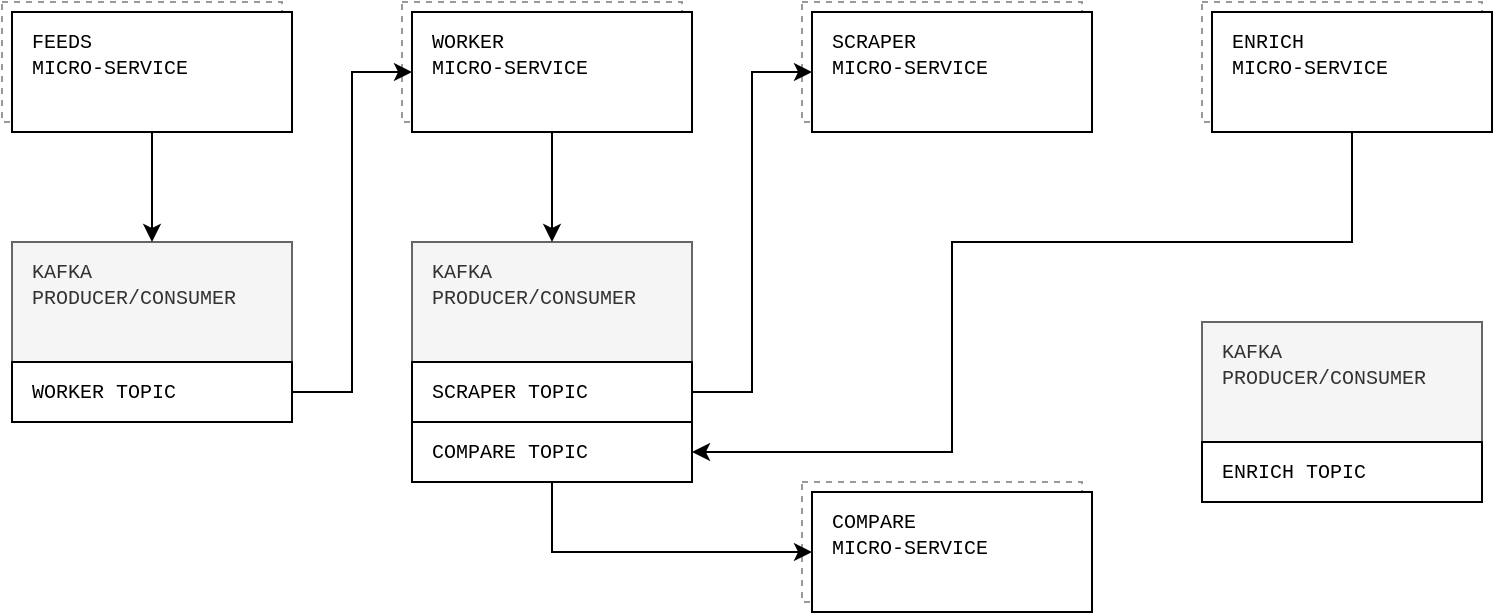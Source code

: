 <mxfile version="18.0.6" type="device"><diagram id="TMlhmZC1oOaea3KWGFp7" name="Page-1"><mxGraphModel dx="981" dy="1347" grid="1" gridSize="10" guides="1" tooltips="1" connect="1" arrows="1" fold="1" page="1" pageScale="1" pageWidth="1600" pageHeight="900" math="0" shadow="0"><root><mxCell id="0"/><mxCell id="1" parent="0"/><mxCell id="rSP-cysgIJSEgpSyjZTW-4" value="" style="group" parent="1" vertex="1" connectable="0"><mxGeometry x="440" y="520" width="145" height="65" as="geometry"/></mxCell><mxCell id="rSP-cysgIJSEgpSyjZTW-5" value="" style="rounded=0;whiteSpace=wrap;html=1;dashed=1;strokeColor=#999999;" parent="rSP-cysgIJSEgpSyjZTW-4" vertex="1"><mxGeometry width="140" height="60" as="geometry"/></mxCell><mxCell id="rSP-cysgIJSEgpSyjZTW-6" value="&lt;font face=&quot;Courier New&quot; style=&quot;font-size: 10px;&quot;&gt;FEEDS&lt;br style=&quot;font-size: 10px;&quot;&gt;MICRO-SERVICE&lt;br style=&quot;font-size: 10px;&quot;&gt;&lt;/font&gt;" style="rounded=0;whiteSpace=wrap;html=1;labelPosition=center;verticalLabelPosition=middle;align=left;verticalAlign=top;horizontal=1;spacing=2;spacingTop=2;spacingLeft=8;fontSize=10;" parent="rSP-cysgIJSEgpSyjZTW-4" vertex="1"><mxGeometry x="5" y="5" width="140" height="60" as="geometry"/></mxCell><mxCell id="qqMF2B4HcTavuVlexJoO-5" value="&lt;font face=&quot;Courier New&quot; style=&quot;font-size: 10px;&quot;&gt;KAFKA&lt;br style=&quot;font-size: 10px;&quot;&gt;PRODUCER/CONSUMER&lt;br style=&quot;font-size: 10px;&quot;&gt;&lt;/font&gt;" style="rounded=0;whiteSpace=wrap;html=1;labelPosition=center;verticalLabelPosition=middle;align=left;verticalAlign=top;horizontal=1;spacing=2;spacingTop=2;spacingLeft=8;fontSize=10;fillColor=#f5f5f5;fontColor=#333333;strokeColor=#666666;" parent="1" vertex="1"><mxGeometry x="645" y="640" width="140" height="60" as="geometry"/></mxCell><mxCell id="qqMF2B4HcTavuVlexJoO-6" value="&lt;font face=&quot;Courier New&quot; style=&quot;font-size: 10px;&quot;&gt;SCRAPER TOPIC&lt;br style=&quot;font-size: 10px;&quot;&gt;&lt;/font&gt;" style="rounded=0;whiteSpace=wrap;html=1;labelPosition=center;verticalLabelPosition=middle;align=left;verticalAlign=top;horizontal=1;spacing=2;spacingTop=2;spacingLeft=8;fontSize=10;" parent="1" vertex="1"><mxGeometry x="645" y="700" width="140" height="30" as="geometry"/></mxCell><mxCell id="EwVJuPAO-Ad2kbLYh3_y-3" value="" style="group" parent="1" vertex="1" connectable="0"><mxGeometry x="840" y="520" width="145" height="65" as="geometry"/></mxCell><mxCell id="EwVJuPAO-Ad2kbLYh3_y-4" value="" style="rounded=0;whiteSpace=wrap;html=1;dashed=1;strokeColor=#999999;" parent="EwVJuPAO-Ad2kbLYh3_y-3" vertex="1"><mxGeometry width="140" height="60" as="geometry"/></mxCell><mxCell id="EwVJuPAO-Ad2kbLYh3_y-5" value="&lt;font face=&quot;Courier New&quot; style=&quot;font-size: 10px;&quot;&gt;SCRAPER&lt;br style=&quot;font-size: 10px;&quot;&gt;MICRO-SERVICE&lt;br style=&quot;font-size: 10px;&quot;&gt;&lt;/font&gt;" style="rounded=0;whiteSpace=wrap;html=1;labelPosition=center;verticalLabelPosition=middle;align=left;verticalAlign=top;horizontal=1;spacing=2;spacingTop=2;spacingLeft=8;fontSize=10;" parent="EwVJuPAO-Ad2kbLYh3_y-3" vertex="1"><mxGeometry x="5" y="5" width="140" height="60" as="geometry"/></mxCell><mxCell id="EwVJuPAO-Ad2kbLYh3_y-7" value="" style="group" parent="1" vertex="1" connectable="0"><mxGeometry x="1040" y="520" width="145" height="65" as="geometry"/></mxCell><mxCell id="EwVJuPAO-Ad2kbLYh3_y-8" value="" style="rounded=0;whiteSpace=wrap;html=1;dashed=1;strokeColor=#999999;" parent="EwVJuPAO-Ad2kbLYh3_y-7" vertex="1"><mxGeometry width="140" height="60" as="geometry"/></mxCell><mxCell id="EwVJuPAO-Ad2kbLYh3_y-9" value="&lt;font face=&quot;Courier New&quot; style=&quot;font-size: 10px;&quot;&gt;ENRICH&lt;br style=&quot;font-size: 10px;&quot;&gt;MICRO-SERVICE&lt;br style=&quot;font-size: 10px;&quot;&gt;&lt;/font&gt;" style="rounded=0;whiteSpace=wrap;html=1;labelPosition=center;verticalLabelPosition=middle;align=left;verticalAlign=top;horizontal=1;spacing=2;spacingTop=2;spacingLeft=8;fontSize=10;" parent="EwVJuPAO-Ad2kbLYh3_y-7" vertex="1"><mxGeometry x="5" y="5" width="140" height="60" as="geometry"/></mxCell><mxCell id="EwVJuPAO-Ad2kbLYh3_y-10" value="" style="group" parent="1" vertex="1" connectable="0"><mxGeometry x="840" y="760" width="145" height="65" as="geometry"/></mxCell><mxCell id="EwVJuPAO-Ad2kbLYh3_y-11" value="" style="rounded=0;whiteSpace=wrap;html=1;dashed=1;strokeColor=#999999;" parent="EwVJuPAO-Ad2kbLYh3_y-10" vertex="1"><mxGeometry width="140" height="60" as="geometry"/></mxCell><mxCell id="EwVJuPAO-Ad2kbLYh3_y-12" value="&lt;font face=&quot;Courier New&quot; style=&quot;font-size: 10px;&quot;&gt;COMPARE&lt;br style=&quot;font-size: 10px;&quot;&gt;MICRO-SERVICE&lt;br style=&quot;font-size: 10px;&quot;&gt;&lt;/font&gt;" style="rounded=0;whiteSpace=wrap;html=1;labelPosition=center;verticalLabelPosition=middle;align=left;verticalAlign=top;horizontal=1;spacing=2;spacingTop=2;spacingLeft=8;fontSize=10;" parent="EwVJuPAO-Ad2kbLYh3_y-10" vertex="1"><mxGeometry x="5" y="5" width="140" height="60" as="geometry"/></mxCell><mxCell id="EwVJuPAO-Ad2kbLYh3_y-13" value="&lt;font face=&quot;Courier New&quot; style=&quot;font-size: 10px;&quot;&gt;KAFKA&lt;br style=&quot;font-size: 10px;&quot;&gt;PRODUCER/CONSUMER&lt;br style=&quot;font-size: 10px;&quot;&gt;&lt;/font&gt;" style="rounded=0;whiteSpace=wrap;html=1;labelPosition=center;verticalLabelPosition=middle;align=left;verticalAlign=top;horizontal=1;spacing=2;spacingTop=2;spacingLeft=8;fontSize=10;fillColor=#f5f5f5;fontColor=#333333;strokeColor=#666666;" parent="1" vertex="1"><mxGeometry x="445" y="640" width="140" height="60" as="geometry"/></mxCell><mxCell id="EwVJuPAO-Ad2kbLYh3_y-14" value="&lt;font face=&quot;Courier New&quot; style=&quot;font-size: 10px;&quot;&gt;WORKER TOPIC&lt;br style=&quot;font-size: 10px;&quot;&gt;&lt;/font&gt;" style="rounded=0;whiteSpace=wrap;html=1;labelPosition=center;verticalLabelPosition=middle;align=left;verticalAlign=top;horizontal=1;spacing=2;spacingTop=2;spacingLeft=8;fontSize=10;" parent="1" vertex="1"><mxGeometry x="445" y="700" width="140" height="30" as="geometry"/></mxCell><mxCell id="EwVJuPAO-Ad2kbLYh3_y-17" value="&lt;font face=&quot;Courier New&quot; style=&quot;font-size: 10px;&quot;&gt;KAFKA&lt;br style=&quot;font-size: 10px;&quot;&gt;PRODUCER/CONSUMER&lt;br style=&quot;font-size: 10px;&quot;&gt;&lt;/font&gt;" style="rounded=0;whiteSpace=wrap;html=1;labelPosition=center;verticalLabelPosition=middle;align=left;verticalAlign=top;horizontal=1;spacing=2;spacingTop=2;spacingLeft=8;fontSize=10;fillColor=#f5f5f5;fontColor=#333333;strokeColor=#666666;" parent="1" vertex="1"><mxGeometry x="1040" y="680" width="140" height="60" as="geometry"/></mxCell><mxCell id="EwVJuPAO-Ad2kbLYh3_y-18" value="&lt;font face=&quot;Courier New&quot; style=&quot;font-size: 10px;&quot;&gt;ENRICH TOPIC&lt;br style=&quot;font-size: 10px;&quot;&gt;&lt;/font&gt;" style="rounded=0;whiteSpace=wrap;html=1;labelPosition=center;verticalLabelPosition=middle;align=left;verticalAlign=top;horizontal=1;spacing=2;spacingTop=2;spacingLeft=8;fontSize=10;" parent="1" vertex="1"><mxGeometry x="1040" y="740" width="140" height="30" as="geometry"/></mxCell><mxCell id="EwVJuPAO-Ad2kbLYh3_y-46" style="edgeStyle=orthogonalEdgeStyle;rounded=0;orthogonalLoop=1;jettySize=auto;html=1;entryX=0;entryY=0.5;entryDx=0;entryDy=0;startArrow=none;startFill=0;endArrow=classic;endFill=1;exitX=0.5;exitY=1;exitDx=0;exitDy=0;" parent="1" source="EwVJuPAO-Ad2kbLYh3_y-20" target="EwVJuPAO-Ad2kbLYh3_y-12" edge="1"><mxGeometry relative="1" as="geometry"/></mxCell><mxCell id="EwVJuPAO-Ad2kbLYh3_y-20" value="&lt;font face=&quot;Courier New&quot; style=&quot;font-size: 10px;&quot;&gt;COMPARE TOPIC&lt;br style=&quot;font-size: 10px;&quot;&gt;&lt;/font&gt;" style="rounded=0;whiteSpace=wrap;html=1;labelPosition=center;verticalLabelPosition=middle;align=left;verticalAlign=top;horizontal=1;spacing=2;spacingTop=2;spacingLeft=8;fontSize=10;" parent="1" vertex="1"><mxGeometry x="645" y="730" width="140" height="30" as="geometry"/></mxCell><mxCell id="EwVJuPAO-Ad2kbLYh3_y-31" value="" style="group" parent="1" vertex="1" connectable="0"><mxGeometry x="640" y="520" width="145" height="65" as="geometry"/></mxCell><mxCell id="EwVJuPAO-Ad2kbLYh3_y-32" value="" style="rounded=0;whiteSpace=wrap;html=1;dashed=1;strokeColor=#999999;" parent="EwVJuPAO-Ad2kbLYh3_y-31" vertex="1"><mxGeometry width="140" height="60" as="geometry"/></mxCell><mxCell id="EwVJuPAO-Ad2kbLYh3_y-33" value="&lt;font face=&quot;Courier New&quot; style=&quot;font-size: 10px;&quot;&gt;WORKER&lt;br style=&quot;font-size: 10px;&quot;&gt;MICRO-SERVICE&lt;br style=&quot;font-size: 10px;&quot;&gt;&lt;/font&gt;" style="rounded=0;whiteSpace=wrap;html=1;labelPosition=center;verticalLabelPosition=middle;align=left;verticalAlign=top;horizontal=1;spacing=2;spacingTop=2;spacingLeft=8;fontSize=10;" parent="EwVJuPAO-Ad2kbLYh3_y-31" vertex="1"><mxGeometry x="5" y="5" width="140" height="60" as="geometry"/></mxCell><mxCell id="EwVJuPAO-Ad2kbLYh3_y-39" style="edgeStyle=orthogonalEdgeStyle;rounded=0;orthogonalLoop=1;jettySize=auto;html=1;entryX=0.5;entryY=0;entryDx=0;entryDy=0;startArrow=none;startFill=0;endArrow=classic;endFill=1;" parent="1" source="rSP-cysgIJSEgpSyjZTW-6" target="EwVJuPAO-Ad2kbLYh3_y-13" edge="1"><mxGeometry relative="1" as="geometry"/></mxCell><mxCell id="EwVJuPAO-Ad2kbLYh3_y-41" style="edgeStyle=orthogonalEdgeStyle;rounded=0;orthogonalLoop=1;jettySize=auto;html=1;entryX=0.5;entryY=0;entryDx=0;entryDy=0;startArrow=none;startFill=0;endArrow=classic;endFill=1;" parent="1" source="EwVJuPAO-Ad2kbLYh3_y-33" target="qqMF2B4HcTavuVlexJoO-5" edge="1"><mxGeometry relative="1" as="geometry"/></mxCell><mxCell id="EwVJuPAO-Ad2kbLYh3_y-45" style="edgeStyle=orthogonalEdgeStyle;rounded=0;orthogonalLoop=1;jettySize=auto;html=1;entryX=1;entryY=0.5;entryDx=0;entryDy=0;startArrow=none;startFill=0;endArrow=classic;endFill=1;" parent="1" source="EwVJuPAO-Ad2kbLYh3_y-9" target="EwVJuPAO-Ad2kbLYh3_y-20" edge="1"><mxGeometry relative="1" as="geometry"><mxPoint x="1115" y="640.0" as="targetPoint"/><Array as="points"><mxPoint x="1115" y="640"/><mxPoint x="915" y="640"/><mxPoint x="915" y="745"/></Array></mxGeometry></mxCell><mxCell id="EwVJuPAO-Ad2kbLYh3_y-40" style="edgeStyle=orthogonalEdgeStyle;rounded=0;orthogonalLoop=1;jettySize=auto;html=1;entryX=0;entryY=0.5;entryDx=0;entryDy=0;startArrow=none;startFill=0;endArrow=classic;endFill=1;exitX=1;exitY=0.5;exitDx=0;exitDy=0;" parent="1" source="EwVJuPAO-Ad2kbLYh3_y-14" target="EwVJuPAO-Ad2kbLYh3_y-33" edge="1"><mxGeometry relative="1" as="geometry"/></mxCell><mxCell id="EwVJuPAO-Ad2kbLYh3_y-42" style="edgeStyle=orthogonalEdgeStyle;rounded=0;orthogonalLoop=1;jettySize=auto;html=1;entryX=0;entryY=0.5;entryDx=0;entryDy=0;startArrow=none;startFill=0;endArrow=classic;endFill=1;exitX=1;exitY=0.5;exitDx=0;exitDy=0;" parent="1" source="qqMF2B4HcTavuVlexJoO-6" target="EwVJuPAO-Ad2kbLYh3_y-5" edge="1"><mxGeometry relative="1" as="geometry"/></mxCell></root></mxGraphModel></diagram></mxfile>